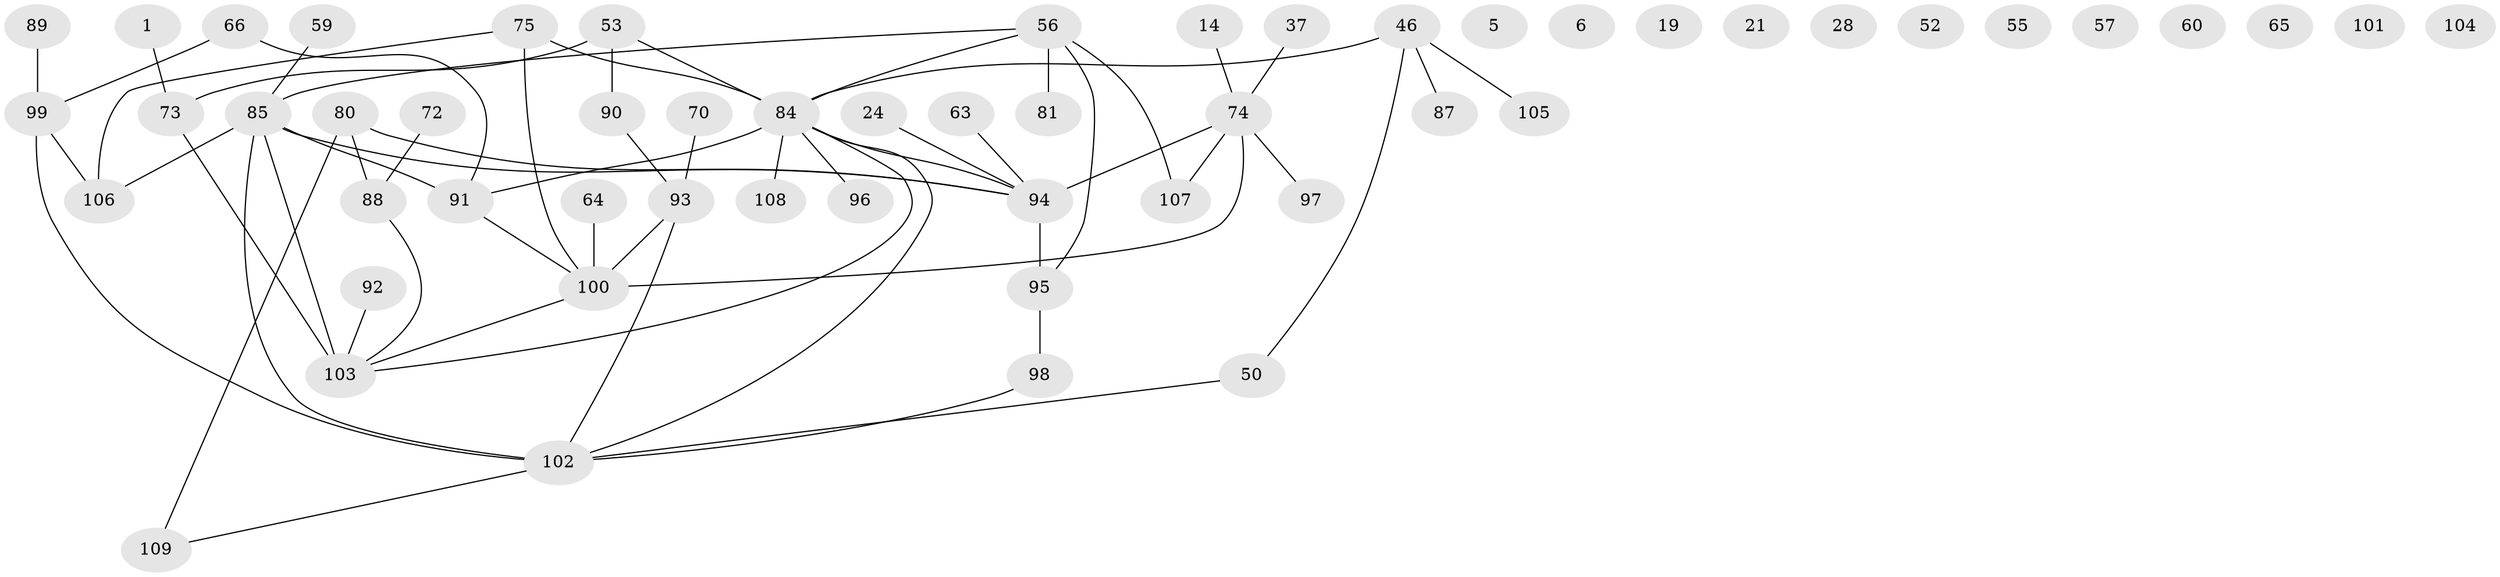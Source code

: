 // original degree distribution, {1: 0.22018348623853212, 6: 0.045871559633027525, 3: 0.1651376146788991, 0: 0.11009174311926606, 2: 0.26605504587155965, 4: 0.14678899082568808, 5: 0.027522935779816515, 7: 0.009174311926605505, 8: 0.009174311926605505}
// Generated by graph-tools (version 1.1) at 2025/43/03/04/25 21:43:08]
// undirected, 54 vertices, 60 edges
graph export_dot {
graph [start="1"]
  node [color=gray90,style=filled];
  1;
  5;
  6;
  14;
  19;
  21;
  24;
  28;
  37;
  46;
  50;
  52;
  53 [super="+49"];
  55;
  56;
  57;
  59;
  60;
  63;
  64;
  65;
  66 [super="+10+16"];
  70;
  72;
  73 [super="+13+42"];
  74 [super="+18+20+34"];
  75 [super="+17+22"];
  80;
  81 [super="+31"];
  84 [super="+36+58+54"];
  85 [super="+79+45"];
  87;
  88 [super="+26"];
  89;
  90;
  91 [super="+15+67+78"];
  92;
  93;
  94 [super="+29+61+27"];
  95 [super="+83+7+39"];
  96;
  97;
  98;
  99 [super="+38+69+44+23+47"];
  100 [super="+82+76"];
  101;
  102 [super="+33+40+35"];
  103;
  104;
  105;
  106;
  107 [super="+86+30+77"];
  108;
  109;
  1 -- 73;
  14 -- 74;
  24 -- 94;
  37 -- 74;
  46 -- 50;
  46 -- 87;
  46 -- 105;
  46 -- 84;
  50 -- 102;
  53 -- 73 [weight=2];
  53 -- 90;
  53 -- 84;
  56 -- 81 [weight=2];
  56 -- 84;
  56 -- 85 [weight=2];
  56 -- 95;
  56 -- 107;
  59 -- 85;
  63 -- 94;
  64 -- 100;
  66 -- 99;
  66 -- 91;
  70 -- 93;
  72 -- 88;
  73 -- 103 [weight=2];
  74 -- 97;
  74 -- 94 [weight=2];
  74 -- 107;
  74 -- 100 [weight=2];
  75 -- 84;
  75 -- 106;
  75 -- 100;
  80 -- 88 [weight=2];
  80 -- 109;
  80 -- 94;
  84 -- 103;
  84 -- 94;
  84 -- 102 [weight=2];
  84 -- 96;
  84 -- 108;
  84 -- 91 [weight=2];
  85 -- 94 [weight=3];
  85 -- 106 [weight=2];
  85 -- 103 [weight=2];
  85 -- 102 [weight=3];
  85 -- 91;
  88 -- 103;
  89 -- 99;
  90 -- 93;
  91 -- 100;
  92 -- 103;
  93 -- 102;
  93 -- 100;
  94 -- 95;
  95 -- 98;
  98 -- 102;
  99 -- 106;
  99 -- 102;
  100 -- 103;
  102 -- 109;
}
